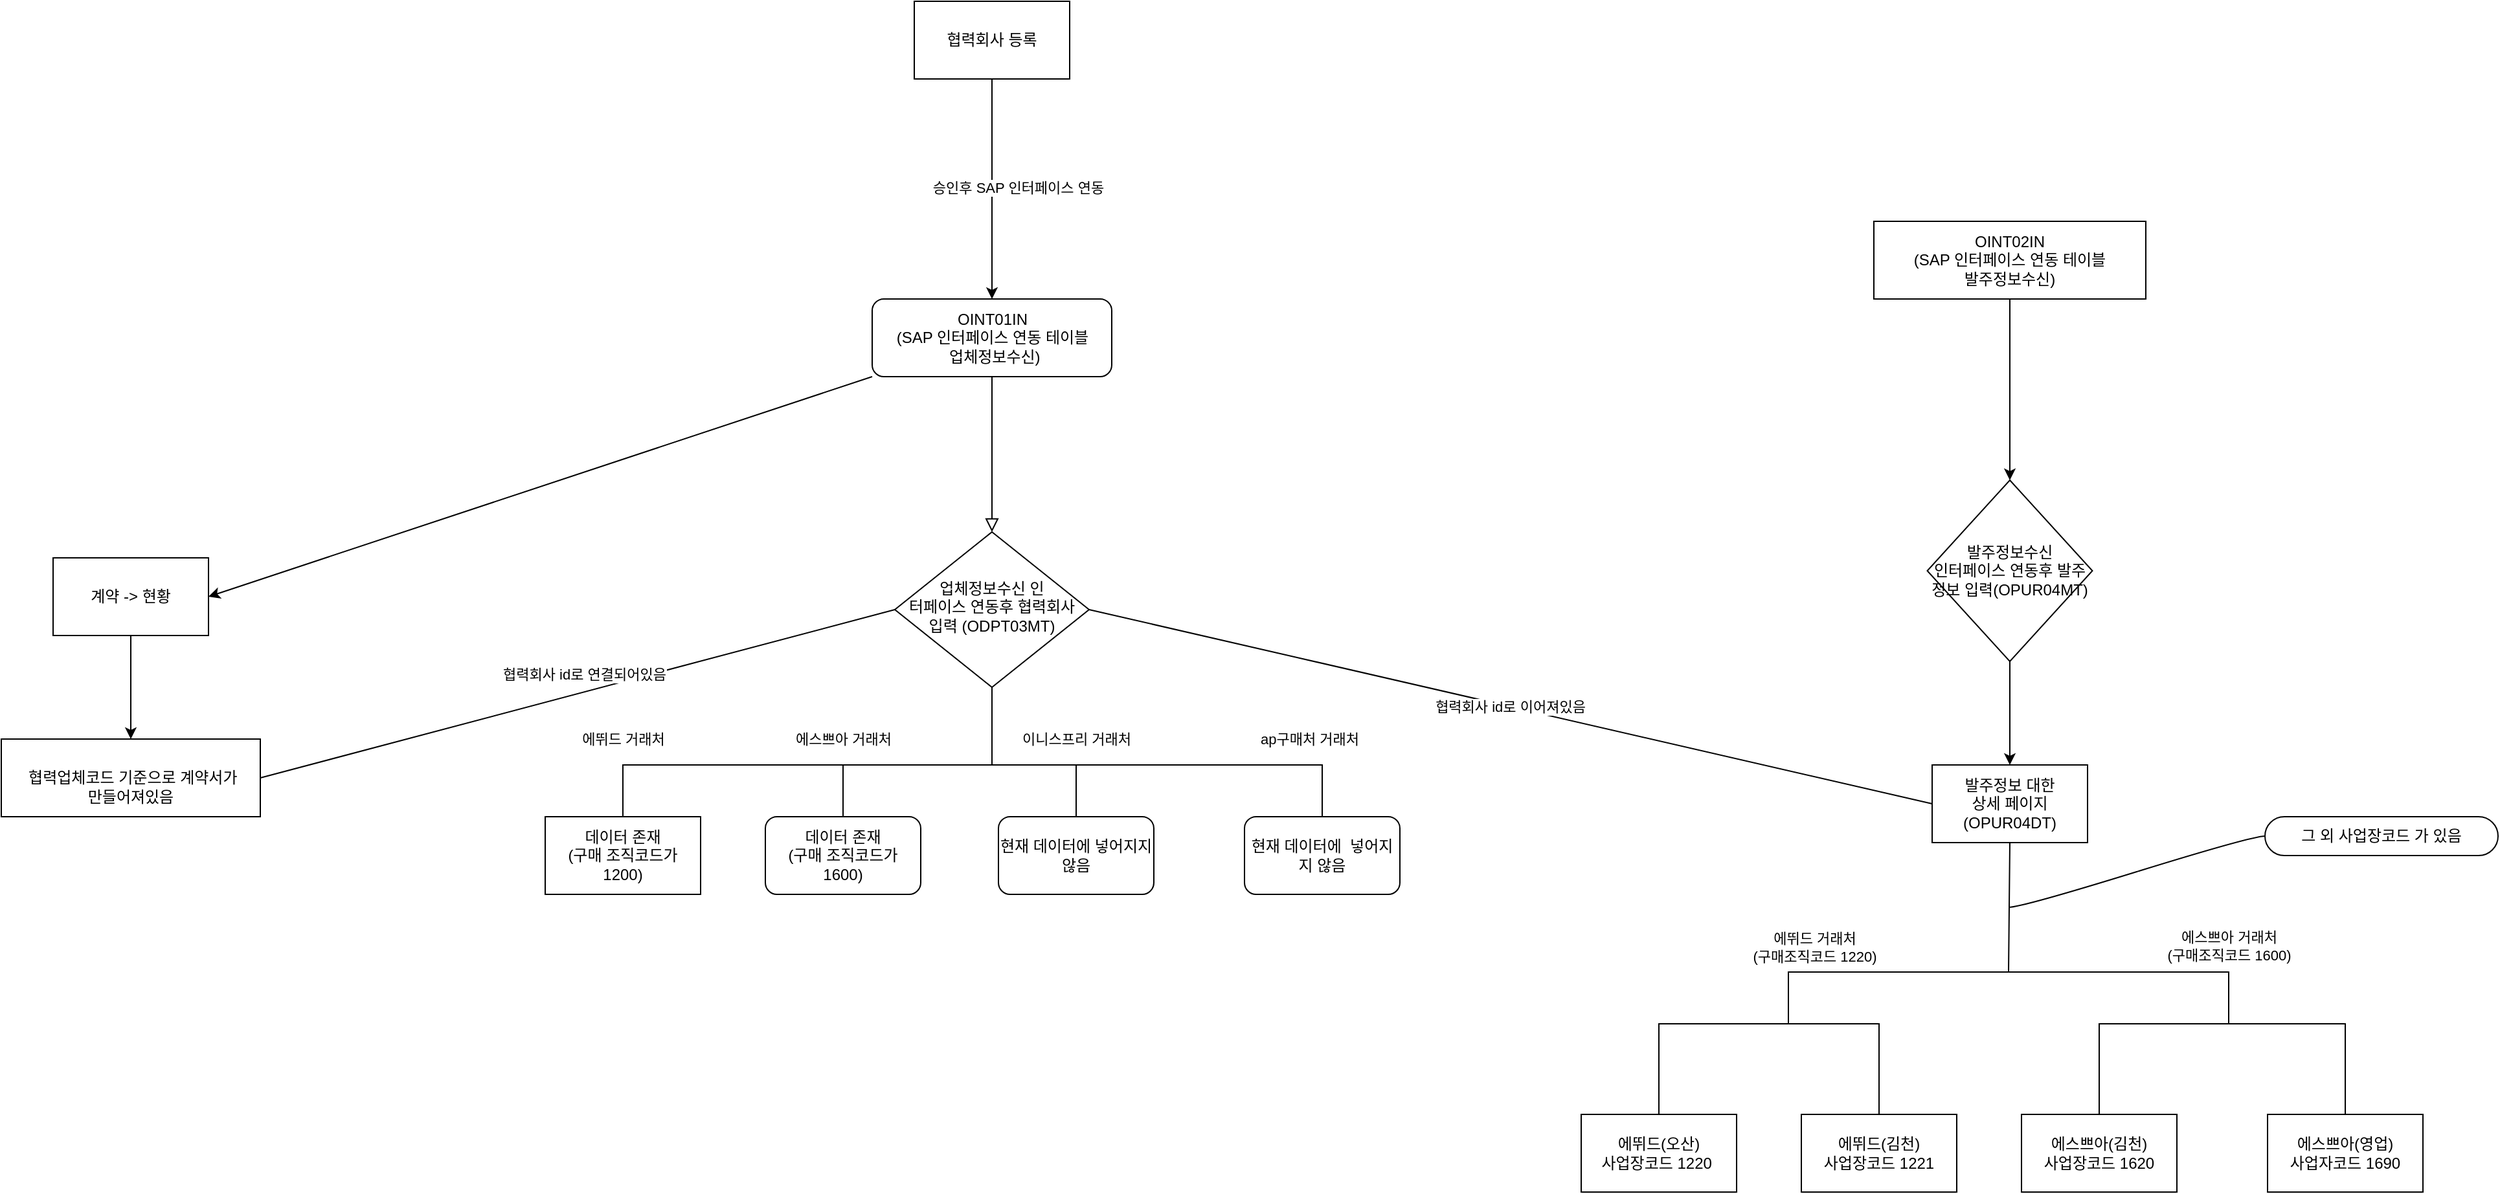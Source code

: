 <mxfile version="21.0.2" type="github">
  <diagram id="C5RBs43oDa-KdzZeNtuy" name="Page-1">
    <mxGraphModel dx="2261" dy="1876" grid="1" gridSize="10" guides="1" tooltips="1" connect="1" arrows="1" fold="1" page="1" pageScale="1" pageWidth="827" pageHeight="1169" math="0" shadow="0">
      <root>
        <mxCell id="WIyWlLk6GJQsqaUBKTNV-0" />
        <mxCell id="WIyWlLk6GJQsqaUBKTNV-1" parent="WIyWlLk6GJQsqaUBKTNV-0" />
        <mxCell id="WIyWlLk6GJQsqaUBKTNV-2" value="" style="rounded=0;html=1;jettySize=auto;orthogonalLoop=1;fontSize=11;endArrow=block;endFill=0;endSize=8;strokeWidth=1;shadow=0;labelBackgroundColor=none;edgeStyle=orthogonalEdgeStyle;fontColor=default;" parent="WIyWlLk6GJQsqaUBKTNV-1" source="WIyWlLk6GJQsqaUBKTNV-3" target="WIyWlLk6GJQsqaUBKTNV-6" edge="1">
          <mxGeometry relative="1" as="geometry" />
        </mxCell>
        <mxCell id="WIyWlLk6GJQsqaUBKTNV-3" value="OINT01IN&lt;br&gt;(SAP 인터페이스 연동 테이블&lt;br&gt;&amp;nbsp;업체정보수신)" style="rounded=1;whiteSpace=wrap;html=1;fontSize=12;glass=0;strokeWidth=1;shadow=0;labelBackgroundColor=none;" parent="WIyWlLk6GJQsqaUBKTNV-1" vertex="1">
          <mxGeometry x="302.5" y="-20" width="185" height="60" as="geometry" />
        </mxCell>
        <mxCell id="WIyWlLk6GJQsqaUBKTNV-6" value="업체정보수신 인&lt;br&gt;터페이스 연동후 협력회사&lt;br&gt;입력 (ODPT03MT)" style="rhombus;whiteSpace=wrap;html=1;shadow=0;fontFamily=Helvetica;fontSize=12;align=center;strokeWidth=1;spacing=6;spacingTop=-4;labelBackgroundColor=none;" parent="WIyWlLk6GJQsqaUBKTNV-1" vertex="1">
          <mxGeometry x="320" y="160" width="150" height="120" as="geometry" />
        </mxCell>
        <mxCell id="WIyWlLk6GJQsqaUBKTNV-7" value="데이터 존재&lt;br&gt;(구매 조직코드가 1600)" style="rounded=1;whiteSpace=wrap;html=1;fontSize=12;glass=0;strokeWidth=1;shadow=0;labelBackgroundColor=none;" parent="WIyWlLk6GJQsqaUBKTNV-1" vertex="1">
          <mxGeometry x="220" y="380" width="120" height="60" as="geometry" />
        </mxCell>
        <mxCell id="I-JEFlABPEIqV226sDMK-3" value="현재 데이터에 넣어지지 않음" style="rounded=1;whiteSpace=wrap;html=1;" vertex="1" parent="WIyWlLk6GJQsqaUBKTNV-1">
          <mxGeometry x="400" y="380" width="120" height="60" as="geometry" />
        </mxCell>
        <mxCell id="I-JEFlABPEIqV226sDMK-6" value="ap구매처 거래처" style="endArrow=none;html=1;rounded=0;" edge="1" parent="WIyWlLk6GJQsqaUBKTNV-1" target="I-JEFlABPEIqV226sDMK-7">
          <mxGeometry x="0.565" y="20" width="50" height="50" relative="1" as="geometry">
            <mxPoint x="460" y="340" as="sourcePoint" />
            <mxPoint x="650" y="390" as="targetPoint" />
            <Array as="points">
              <mxPoint x="650" y="340" />
            </Array>
            <mxPoint as="offset" />
          </mxGeometry>
        </mxCell>
        <mxCell id="I-JEFlABPEIqV226sDMK-7" value="현재 데이터에&amp;nbsp; 넣어지지 않음" style="rounded=1;whiteSpace=wrap;html=1;" vertex="1" parent="WIyWlLk6GJQsqaUBKTNV-1">
          <mxGeometry x="590" y="380" width="120" height="60" as="geometry" />
        </mxCell>
        <mxCell id="I-JEFlABPEIqV226sDMK-9" value="데이터 존재&lt;br&gt;(구매 조직코드가 1200)" style="rounded=0;whiteSpace=wrap;html=1;" vertex="1" parent="WIyWlLk6GJQsqaUBKTNV-1">
          <mxGeometry x="50" y="380" width="120" height="60" as="geometry" />
        </mxCell>
        <mxCell id="I-JEFlABPEIqV226sDMK-10" value="OINT02IN&lt;br&gt;(SAP 인터페이스 연동 테이블&lt;br&gt;발주정보수신)" style="whiteSpace=wrap;html=1;" vertex="1" parent="WIyWlLk6GJQsqaUBKTNV-1">
          <mxGeometry x="1076" y="-80" width="210" height="60" as="geometry" />
        </mxCell>
        <mxCell id="I-JEFlABPEIqV226sDMK-11" value="" style="endArrow=classic;html=1;rounded=0;exitX=0.5;exitY=1;exitDx=0;exitDy=0;entryX=0.5;entryY=0;entryDx=0;entryDy=0;" edge="1" parent="WIyWlLk6GJQsqaUBKTNV-1" source="I-JEFlABPEIqV226sDMK-10" target="I-JEFlABPEIqV226sDMK-12">
          <mxGeometry width="50" height="50" relative="1" as="geometry">
            <mxPoint x="1110" y="170" as="sourcePoint" />
            <mxPoint x="1105" y="170" as="targetPoint" />
          </mxGeometry>
        </mxCell>
        <mxCell id="I-JEFlABPEIqV226sDMK-12" value="발주정보수신 &lt;br&gt;인터페이스 연동후 발주정보 입력(OPUR04MT)" style="rhombus;whiteSpace=wrap;html=1;" vertex="1" parent="WIyWlLk6GJQsqaUBKTNV-1">
          <mxGeometry x="1117.25" y="120" width="127.5" height="140" as="geometry" />
        </mxCell>
        <mxCell id="I-JEFlABPEIqV226sDMK-14" value="발주정보 대한 &lt;br&gt;상세 페이지&lt;br&gt;(OPUR04DT)" style="rounded=0;whiteSpace=wrap;html=1;" vertex="1" parent="WIyWlLk6GJQsqaUBKTNV-1">
          <mxGeometry x="1121" y="340" width="120" height="60" as="geometry" />
        </mxCell>
        <mxCell id="I-JEFlABPEIqV226sDMK-15" value="" style="endArrow=none;html=1;rounded=0;entryX=0.5;entryY=1;entryDx=0;entryDy=0;" edge="1" parent="WIyWlLk6GJQsqaUBKTNV-1" target="WIyWlLk6GJQsqaUBKTNV-6">
          <mxGeometry width="50" height="50" relative="1" as="geometry">
            <mxPoint x="395" y="340" as="sourcePoint" />
            <mxPoint x="280" y="250" as="targetPoint" />
          </mxGeometry>
        </mxCell>
        <mxCell id="I-JEFlABPEIqV226sDMK-16" value="에뛰드 거래처" style="endArrow=none;html=1;rounded=0;exitX=0.5;exitY=0;exitDx=0;exitDy=0;" edge="1" parent="WIyWlLk6GJQsqaUBKTNV-1" source="I-JEFlABPEIqV226sDMK-9">
          <mxGeometry x="-0.619" y="20" width="50" height="50" relative="1" as="geometry">
            <mxPoint x="110" y="340" as="sourcePoint" />
            <mxPoint x="280" y="340" as="targetPoint" />
            <Array as="points">
              <mxPoint x="110" y="340" />
            </Array>
            <mxPoint as="offset" />
          </mxGeometry>
        </mxCell>
        <mxCell id="I-JEFlABPEIqV226sDMK-17" value="에스쁘아 거래처" style="endArrow=none;html=1;rounded=0;exitX=0.5;exitY=0;exitDx=0;exitDy=0;" edge="1" parent="WIyWlLk6GJQsqaUBKTNV-1" source="WIyWlLk6GJQsqaUBKTNV-7">
          <mxGeometry x="1" y="20" width="50" height="50" relative="1" as="geometry">
            <mxPoint x="230" y="390" as="sourcePoint" />
            <mxPoint x="280" y="340" as="targetPoint" />
            <mxPoint x="20" y="-20" as="offset" />
          </mxGeometry>
        </mxCell>
        <mxCell id="I-JEFlABPEIqV226sDMK-18" value="이니스프리 거래처" style="endArrow=none;html=1;rounded=0;entryX=0.5;entryY=0;entryDx=0;entryDy=0;" edge="1" parent="WIyWlLk6GJQsqaUBKTNV-1" target="I-JEFlABPEIqV226sDMK-3">
          <mxGeometry x="0.636" y="-20" width="50" height="50" relative="1" as="geometry">
            <mxPoint x="280" y="340" as="sourcePoint" />
            <mxPoint x="470" y="340" as="targetPoint" />
            <Array as="points">
              <mxPoint x="380" y="340" />
              <mxPoint x="460" y="340" />
            </Array>
            <mxPoint x="20" y="-20" as="offset" />
          </mxGeometry>
        </mxCell>
        <mxCell id="I-JEFlABPEIqV226sDMK-19" value="" style="endArrow=classic;html=1;rounded=0;entryX=0.5;entryY=0;entryDx=0;entryDy=0;exitX=0.5;exitY=1;exitDx=0;exitDy=0;" edge="1" parent="WIyWlLk6GJQsqaUBKTNV-1" source="I-JEFlABPEIqV226sDMK-12" target="I-JEFlABPEIqV226sDMK-14">
          <mxGeometry width="50" height="50" relative="1" as="geometry">
            <mxPoint x="1110" y="350" as="sourcePoint" />
            <mxPoint x="1160" y="300" as="targetPoint" />
          </mxGeometry>
        </mxCell>
        <mxCell id="I-JEFlABPEIqV226sDMK-20" value="" style="endArrow=none;html=1;rounded=0;exitX=0.5;exitY=0;exitDx=0;exitDy=0;entryX=0.5;entryY=1;entryDx=0;entryDy=0;" edge="1" parent="WIyWlLk6GJQsqaUBKTNV-1" source="I-JEFlABPEIqV226sDMK-25" target="I-JEFlABPEIqV226sDMK-14">
          <mxGeometry width="50" height="50" relative="1" as="geometry">
            <mxPoint x="910" y="550" as="sourcePoint" />
            <mxPoint x="1180" y="430" as="targetPoint" />
            <Array as="points">
              <mxPoint x="910" y="540" />
              <mxPoint x="1010" y="540" />
              <mxPoint x="1010" y="500" />
              <mxPoint x="1180" y="500" />
            </Array>
          </mxGeometry>
        </mxCell>
        <mxCell id="I-JEFlABPEIqV226sDMK-24" value="에뛰드 거래처&lt;br&gt;(구매조직코드 1220)" style="edgeLabel;html=1;align=center;verticalAlign=middle;resizable=0;points=[];" vertex="1" connectable="0" parent="I-JEFlABPEIqV226sDMK-20">
          <mxGeometry x="-0.193" relative="1" as="geometry">
            <mxPoint x="20" y="-36" as="offset" />
          </mxGeometry>
        </mxCell>
        <mxCell id="I-JEFlABPEIqV226sDMK-25" value="에뛰드(오산)&lt;br&gt;사업장코드 1220&amp;nbsp;" style="rounded=0;whiteSpace=wrap;html=1;" vertex="1" parent="WIyWlLk6GJQsqaUBKTNV-1">
          <mxGeometry x="850" y="610" width="120" height="60" as="geometry" />
        </mxCell>
        <mxCell id="I-JEFlABPEIqV226sDMK-26" value="" style="endArrow=none;html=1;rounded=0;" edge="1" parent="WIyWlLk6GJQsqaUBKTNV-1" target="I-JEFlABPEIqV226sDMK-27">
          <mxGeometry width="50" height="50" relative="1" as="geometry">
            <mxPoint x="1010" y="540" as="sourcePoint" />
            <mxPoint x="1120" y="600" as="targetPoint" />
            <Array as="points">
              <mxPoint x="1080" y="540" />
            </Array>
          </mxGeometry>
        </mxCell>
        <mxCell id="I-JEFlABPEIqV226sDMK-27" value="에뛰드(김천)&lt;br&gt;사업장코드 1221" style="rounded=0;whiteSpace=wrap;html=1;" vertex="1" parent="WIyWlLk6GJQsqaUBKTNV-1">
          <mxGeometry x="1020" y="610" width="120" height="60" as="geometry" />
        </mxCell>
        <mxCell id="I-JEFlABPEIqV226sDMK-28" value="" style="endArrow=none;html=1;rounded=0;" edge="1" parent="WIyWlLk6GJQsqaUBKTNV-1" target="I-JEFlABPEIqV226sDMK-29">
          <mxGeometry width="50" height="50" relative="1" as="geometry">
            <mxPoint x="1180" y="500" as="sourcePoint" />
            <mxPoint x="1250" y="590" as="targetPoint" />
            <Array as="points">
              <mxPoint x="1350" y="500" />
              <mxPoint x="1350" y="540" />
              <mxPoint x="1250" y="540" />
            </Array>
          </mxGeometry>
        </mxCell>
        <mxCell id="I-JEFlABPEIqV226sDMK-29" value="에스쁘아(김천)&lt;br&gt;사업장코드 1620" style="rounded=0;whiteSpace=wrap;html=1;" vertex="1" parent="WIyWlLk6GJQsqaUBKTNV-1">
          <mxGeometry x="1190" y="610" width="120" height="60" as="geometry" />
        </mxCell>
        <mxCell id="I-JEFlABPEIqV226sDMK-30" value="에스쁘아 거래처&lt;br&gt;(구매조직코드 1600)" style="endArrow=none;html=1;rounded=0;" edge="1" parent="WIyWlLk6GJQsqaUBKTNV-1" target="I-JEFlABPEIqV226sDMK-31">
          <mxGeometry x="-0.6" y="60" width="50" height="50" relative="1" as="geometry">
            <mxPoint x="1310" y="540" as="sourcePoint" />
            <mxPoint x="1440" y="600" as="targetPoint" />
            <Array as="points">
              <mxPoint x="1440" y="540" />
            </Array>
            <mxPoint as="offset" />
          </mxGeometry>
        </mxCell>
        <mxCell id="I-JEFlABPEIqV226sDMK-31" value="에스쁘아(영업)&lt;br&gt;사업자코드 1690" style="rounded=0;whiteSpace=wrap;html=1;" vertex="1" parent="WIyWlLk6GJQsqaUBKTNV-1">
          <mxGeometry x="1380" y="610" width="120" height="60" as="geometry" />
        </mxCell>
        <mxCell id="I-JEFlABPEIqV226sDMK-33" value="협력회사 등록" style="rounded=0;whiteSpace=wrap;html=1;" vertex="1" parent="WIyWlLk6GJQsqaUBKTNV-1">
          <mxGeometry x="335" y="-250" width="120" height="60" as="geometry" />
        </mxCell>
        <mxCell id="I-JEFlABPEIqV226sDMK-34" value="승인후 SAP 인터페이스 연동" style="endArrow=classic;html=1;rounded=0;exitX=0.5;exitY=1;exitDx=0;exitDy=0;entryX=0.5;entryY=0;entryDx=0;entryDy=0;" edge="1" parent="WIyWlLk6GJQsqaUBKTNV-1" source="I-JEFlABPEIqV226sDMK-33" target="WIyWlLk6GJQsqaUBKTNV-3">
          <mxGeometry x="-0.02" y="20" width="50" height="50" relative="1" as="geometry">
            <mxPoint x="160" y="120" as="sourcePoint" />
            <mxPoint x="300" y="10" as="targetPoint" />
            <Array as="points">
              <mxPoint x="395" y="-100" />
            </Array>
            <mxPoint as="offset" />
          </mxGeometry>
        </mxCell>
        <mxCell id="I-JEFlABPEIqV226sDMK-35" value="" style="endArrow=classic;html=1;rounded=0;exitX=0;exitY=1;exitDx=0;exitDy=0;entryX=1;entryY=0.5;entryDx=0;entryDy=0;" edge="1" parent="WIyWlLk6GJQsqaUBKTNV-1" source="WIyWlLk6GJQsqaUBKTNV-3" target="I-JEFlABPEIqV226sDMK-37">
          <mxGeometry width="50" height="50" relative="1" as="geometry">
            <mxPoint x="160" y="120" as="sourcePoint" />
            <mxPoint x="-200" y="220" as="targetPoint" />
          </mxGeometry>
        </mxCell>
        <mxCell id="I-JEFlABPEIqV226sDMK-37" value="계약 -&amp;gt; 현황" style="rounded=0;whiteSpace=wrap;html=1;" vertex="1" parent="WIyWlLk6GJQsqaUBKTNV-1">
          <mxGeometry x="-330" y="180" width="120" height="60" as="geometry" />
        </mxCell>
        <mxCell id="I-JEFlABPEIqV226sDMK-38" value="&lt;br&gt;&amp;nbsp;협력업체코드 기준으로 계약서가 &lt;br&gt;만들어져있음" style="rounded=0;whiteSpace=wrap;html=1;" vertex="1" parent="WIyWlLk6GJQsqaUBKTNV-1">
          <mxGeometry x="-370" y="320" width="200" height="60" as="geometry" />
        </mxCell>
        <mxCell id="I-JEFlABPEIqV226sDMK-39" value="" style="endArrow=classic;html=1;rounded=0;exitX=0.5;exitY=1;exitDx=0;exitDy=0;entryX=0.5;entryY=0;entryDx=0;entryDy=0;" edge="1" parent="WIyWlLk6GJQsqaUBKTNV-1" source="I-JEFlABPEIqV226sDMK-37" target="I-JEFlABPEIqV226sDMK-38">
          <mxGeometry width="50" height="50" relative="1" as="geometry">
            <mxPoint x="-170" y="280" as="sourcePoint" />
            <mxPoint x="-120" y="230" as="targetPoint" />
          </mxGeometry>
        </mxCell>
        <mxCell id="I-JEFlABPEIqV226sDMK-40" value="" style="endArrow=none;html=1;rounded=0;exitX=1;exitY=0.5;exitDx=0;exitDy=0;entryX=0;entryY=0.5;entryDx=0;entryDy=0;" edge="1" parent="WIyWlLk6GJQsqaUBKTNV-1" source="I-JEFlABPEIqV226sDMK-38" target="WIyWlLk6GJQsqaUBKTNV-6">
          <mxGeometry width="50" height="50" relative="1" as="geometry">
            <mxPoint x="-120" y="300" as="sourcePoint" />
            <mxPoint x="-70" y="250" as="targetPoint" />
          </mxGeometry>
        </mxCell>
        <mxCell id="I-JEFlABPEIqV226sDMK-41" value="협력회사 id로 연결되어있음" style="edgeLabel;html=1;align=center;verticalAlign=middle;resizable=0;points=[];" vertex="1" connectable="0" parent="I-JEFlABPEIqV226sDMK-40">
          <mxGeometry x="-0.095" y="-1" relative="1" as="geometry">
            <mxPoint x="28" y="-22" as="offset" />
          </mxGeometry>
        </mxCell>
        <mxCell id="I-JEFlABPEIqV226sDMK-43" value="그 외 사업장코드 가 있음" style="whiteSpace=wrap;html=1;rounded=1;arcSize=50;align=center;verticalAlign=middle;strokeWidth=1;autosize=1;spacing=4;treeFolding=1;treeMoving=1;newEdgeStyle={&quot;edgeStyle&quot;:&quot;entityRelationEdgeStyle&quot;,&quot;startArrow&quot;:&quot;none&quot;,&quot;endArrow&quot;:&quot;none&quot;,&quot;segment&quot;:10,&quot;curved&quot;:1,&quot;sourcePerimeterSpacing&quot;:0,&quot;targetPerimeterSpacing&quot;:0};" vertex="1" parent="WIyWlLk6GJQsqaUBKTNV-1">
          <mxGeometry x="1378" y="380" width="180" height="30" as="geometry" />
        </mxCell>
        <mxCell id="I-JEFlABPEIqV226sDMK-44" value="" style="edgeStyle=entityRelationEdgeStyle;startArrow=none;endArrow=none;segment=10;curved=1;sourcePerimeterSpacing=0;targetPerimeterSpacing=0;rounded=0;" edge="1" target="I-JEFlABPEIqV226sDMK-43" parent="WIyWlLk6GJQsqaUBKTNV-1">
          <mxGeometry relative="1" as="geometry">
            <mxPoint x="1180" y="450" as="sourcePoint" />
          </mxGeometry>
        </mxCell>
        <mxCell id="I-JEFlABPEIqV226sDMK-46" value="협력회사 id로 이어져있음" style="endArrow=none;html=1;rounded=0;exitX=1;exitY=0.5;exitDx=0;exitDy=0;entryX=0;entryY=0.5;entryDx=0;entryDy=0;" edge="1" parent="WIyWlLk6GJQsqaUBKTNV-1" source="WIyWlLk6GJQsqaUBKTNV-6" target="I-JEFlABPEIqV226sDMK-14">
          <mxGeometry width="50" height="50" relative="1" as="geometry">
            <mxPoint x="930" y="100" as="sourcePoint" />
            <mxPoint x="980" y="50" as="targetPoint" />
          </mxGeometry>
        </mxCell>
      </root>
    </mxGraphModel>
  </diagram>
</mxfile>
